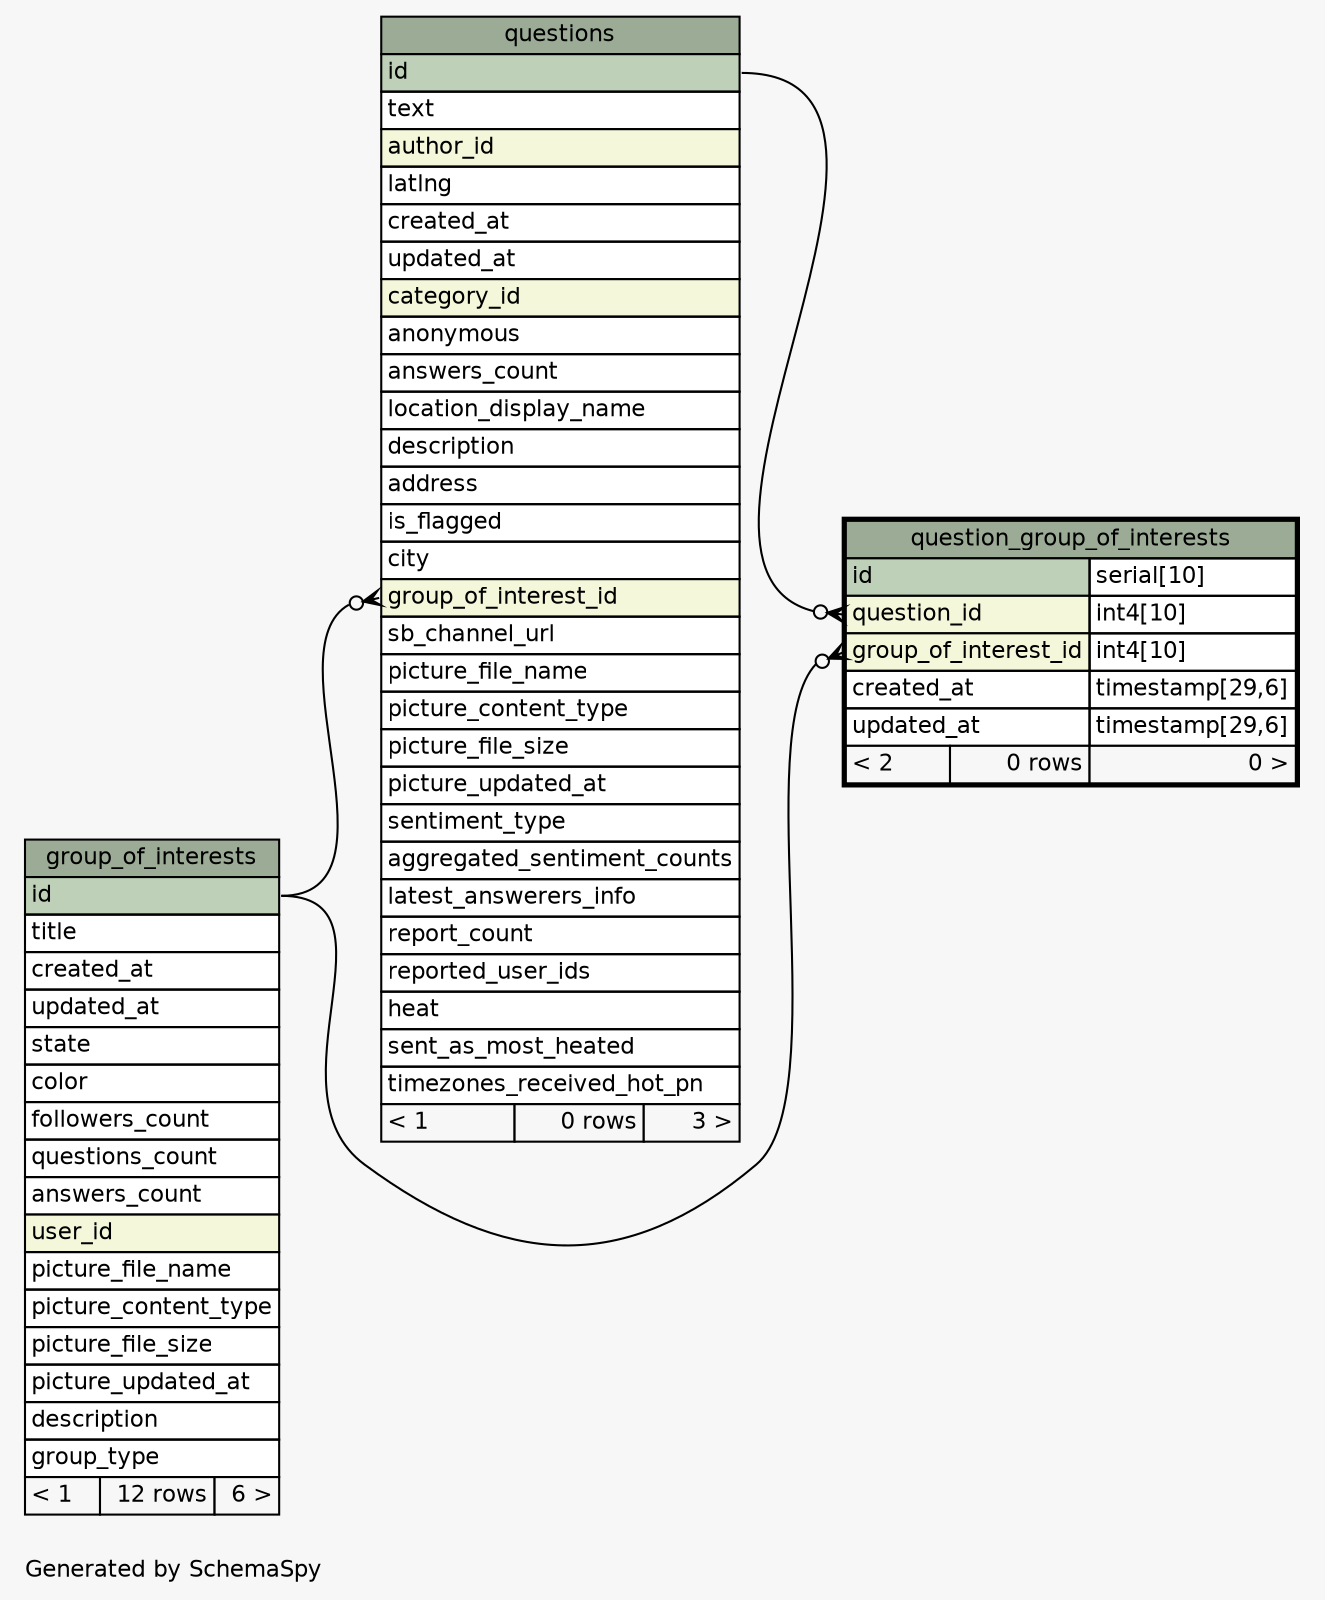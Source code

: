 // dot 2.38.0 on Linux 4.13.0-32-generic
// SchemaSpy rev 590
digraph "oneDegreeRelationshipsDiagram" {
  graph [
    rankdir="RL"
    bgcolor="#f7f7f7"
    label="\nGenerated by SchemaSpy"
    labeljust="l"
    nodesep="0.18"
    ranksep="0.46"
    fontname="Helvetica"
    fontsize="11"
  ];
  node [
    fontname="Helvetica"
    fontsize="11"
    shape="plaintext"
  ];
  edge [
    arrowsize="0.8"
  ];
  "question_group_of_interests":"group_of_interest_id":w -> "group_of_interests":"id":e [arrowhead=none dir=back arrowtail=crowodot];
  "question_group_of_interests":"question_id":w -> "questions":"id":e [arrowhead=none dir=back arrowtail=crowodot];
  "questions":"group_of_interest_id":w -> "group_of_interests":"id":e [arrowhead=none dir=back arrowtail=crowodot];
  "group_of_interests" [
    label=<
    <TABLE BORDER="0" CELLBORDER="1" CELLSPACING="0" BGCOLOR="#ffffff">
      <TR><TD COLSPAN="3" BGCOLOR="#9bab96" ALIGN="CENTER">group_of_interests</TD></TR>
      <TR><TD PORT="id" COLSPAN="3" BGCOLOR="#bed1b8" ALIGN="LEFT">id</TD></TR>
      <TR><TD PORT="title" COLSPAN="3" ALIGN="LEFT">title</TD></TR>
      <TR><TD PORT="created_at" COLSPAN="3" ALIGN="LEFT">created_at</TD></TR>
      <TR><TD PORT="updated_at" COLSPAN="3" ALIGN="LEFT">updated_at</TD></TR>
      <TR><TD PORT="state" COLSPAN="3" ALIGN="LEFT">state</TD></TR>
      <TR><TD PORT="color" COLSPAN="3" ALIGN="LEFT">color</TD></TR>
      <TR><TD PORT="followers_count" COLSPAN="3" ALIGN="LEFT">followers_count</TD></TR>
      <TR><TD PORT="questions_count" COLSPAN="3" ALIGN="LEFT">questions_count</TD></TR>
      <TR><TD PORT="answers_count" COLSPAN="3" ALIGN="LEFT">answers_count</TD></TR>
      <TR><TD PORT="user_id" COLSPAN="3" BGCOLOR="#f4f7da" ALIGN="LEFT">user_id</TD></TR>
      <TR><TD PORT="picture_file_name" COLSPAN="3" ALIGN="LEFT">picture_file_name</TD></TR>
      <TR><TD PORT="picture_content_type" COLSPAN="3" ALIGN="LEFT">picture_content_type</TD></TR>
      <TR><TD PORT="picture_file_size" COLSPAN="3" ALIGN="LEFT">picture_file_size</TD></TR>
      <TR><TD PORT="picture_updated_at" COLSPAN="3" ALIGN="LEFT">picture_updated_at</TD></TR>
      <TR><TD PORT="description" COLSPAN="3" ALIGN="LEFT">description</TD></TR>
      <TR><TD PORT="group_type" COLSPAN="3" ALIGN="LEFT">group_type</TD></TR>
      <TR><TD ALIGN="LEFT" BGCOLOR="#f7f7f7">&lt; 1</TD><TD ALIGN="RIGHT" BGCOLOR="#f7f7f7">12 rows</TD><TD ALIGN="RIGHT" BGCOLOR="#f7f7f7">6 &gt;</TD></TR>
    </TABLE>>
    URL="group_of_interests.html"
    tooltip="group_of_interests"
  ];
  "question_group_of_interests" [
    label=<
    <TABLE BORDER="2" CELLBORDER="1" CELLSPACING="0" BGCOLOR="#ffffff">
      <TR><TD COLSPAN="3" BGCOLOR="#9bab96" ALIGN="CENTER">question_group_of_interests</TD></TR>
      <TR><TD PORT="id" COLSPAN="2" BGCOLOR="#bed1b8" ALIGN="LEFT">id</TD><TD PORT="id.type" ALIGN="LEFT">serial[10]</TD></TR>
      <TR><TD PORT="question_id" COLSPAN="2" BGCOLOR="#f4f7da" ALIGN="LEFT">question_id</TD><TD PORT="question_id.type" ALIGN="LEFT">int4[10]</TD></TR>
      <TR><TD PORT="group_of_interest_id" COLSPAN="2" BGCOLOR="#f4f7da" ALIGN="LEFT">group_of_interest_id</TD><TD PORT="group_of_interest_id.type" ALIGN="LEFT">int4[10]</TD></TR>
      <TR><TD PORT="created_at" COLSPAN="2" ALIGN="LEFT">created_at</TD><TD PORT="created_at.type" ALIGN="LEFT">timestamp[29,6]</TD></TR>
      <TR><TD PORT="updated_at" COLSPAN="2" ALIGN="LEFT">updated_at</TD><TD PORT="updated_at.type" ALIGN="LEFT">timestamp[29,6]</TD></TR>
      <TR><TD ALIGN="LEFT" BGCOLOR="#f7f7f7">&lt; 2</TD><TD ALIGN="RIGHT" BGCOLOR="#f7f7f7">0 rows</TD><TD ALIGN="RIGHT" BGCOLOR="#f7f7f7">0 &gt;</TD></TR>
    </TABLE>>
    URL="question_group_of_interests.html"
    tooltip="question_group_of_interests"
  ];
  "questions" [
    label=<
    <TABLE BORDER="0" CELLBORDER="1" CELLSPACING="0" BGCOLOR="#ffffff">
      <TR><TD COLSPAN="3" BGCOLOR="#9bab96" ALIGN="CENTER">questions</TD></TR>
      <TR><TD PORT="id" COLSPAN="3" BGCOLOR="#bed1b8" ALIGN="LEFT">id</TD></TR>
      <TR><TD PORT="text" COLSPAN="3" ALIGN="LEFT">text</TD></TR>
      <TR><TD PORT="author_id" COLSPAN="3" BGCOLOR="#f4f7da" ALIGN="LEFT">author_id</TD></TR>
      <TR><TD PORT="latlng" COLSPAN="3" ALIGN="LEFT">latlng</TD></TR>
      <TR><TD PORT="created_at" COLSPAN="3" ALIGN="LEFT">created_at</TD></TR>
      <TR><TD PORT="updated_at" COLSPAN="3" ALIGN="LEFT">updated_at</TD></TR>
      <TR><TD PORT="category_id" COLSPAN="3" BGCOLOR="#f4f7da" ALIGN="LEFT">category_id</TD></TR>
      <TR><TD PORT="anonymous" COLSPAN="3" ALIGN="LEFT">anonymous</TD></TR>
      <TR><TD PORT="answers_count" COLSPAN="3" ALIGN="LEFT">answers_count</TD></TR>
      <TR><TD PORT="location_display_name" COLSPAN="3" ALIGN="LEFT">location_display_name</TD></TR>
      <TR><TD PORT="description" COLSPAN="3" ALIGN="LEFT">description</TD></TR>
      <TR><TD PORT="address" COLSPAN="3" ALIGN="LEFT">address</TD></TR>
      <TR><TD PORT="is_flagged" COLSPAN="3" ALIGN="LEFT">is_flagged</TD></TR>
      <TR><TD PORT="city" COLSPAN="3" ALIGN="LEFT">city</TD></TR>
      <TR><TD PORT="group_of_interest_id" COLSPAN="3" BGCOLOR="#f4f7da" ALIGN="LEFT">group_of_interest_id</TD></TR>
      <TR><TD PORT="sb_channel_url" COLSPAN="3" ALIGN="LEFT">sb_channel_url</TD></TR>
      <TR><TD PORT="picture_file_name" COLSPAN="3" ALIGN="LEFT">picture_file_name</TD></TR>
      <TR><TD PORT="picture_content_type" COLSPAN="3" ALIGN="LEFT">picture_content_type</TD></TR>
      <TR><TD PORT="picture_file_size" COLSPAN="3" ALIGN="LEFT">picture_file_size</TD></TR>
      <TR><TD PORT="picture_updated_at" COLSPAN="3" ALIGN="LEFT">picture_updated_at</TD></TR>
      <TR><TD PORT="sentiment_type" COLSPAN="3" ALIGN="LEFT">sentiment_type</TD></TR>
      <TR><TD PORT="aggregated_sentiment_counts" COLSPAN="3" ALIGN="LEFT">aggregated_sentiment_counts</TD></TR>
      <TR><TD PORT="latest_answerers_info" COLSPAN="3" ALIGN="LEFT">latest_answerers_info</TD></TR>
      <TR><TD PORT="report_count" COLSPAN="3" ALIGN="LEFT">report_count</TD></TR>
      <TR><TD PORT="reported_user_ids" COLSPAN="3" ALIGN="LEFT">reported_user_ids</TD></TR>
      <TR><TD PORT="heat" COLSPAN="3" ALIGN="LEFT">heat</TD></TR>
      <TR><TD PORT="sent_as_most_heated" COLSPAN="3" ALIGN="LEFT">sent_as_most_heated</TD></TR>
      <TR><TD PORT="timezones_received_hot_pn" COLSPAN="3" ALIGN="LEFT">timezones_received_hot_pn</TD></TR>
      <TR><TD ALIGN="LEFT" BGCOLOR="#f7f7f7">&lt; 1</TD><TD ALIGN="RIGHT" BGCOLOR="#f7f7f7">0 rows</TD><TD ALIGN="RIGHT" BGCOLOR="#f7f7f7">3 &gt;</TD></TR>
    </TABLE>>
    URL="questions.html"
    tooltip="questions"
  ];
}
